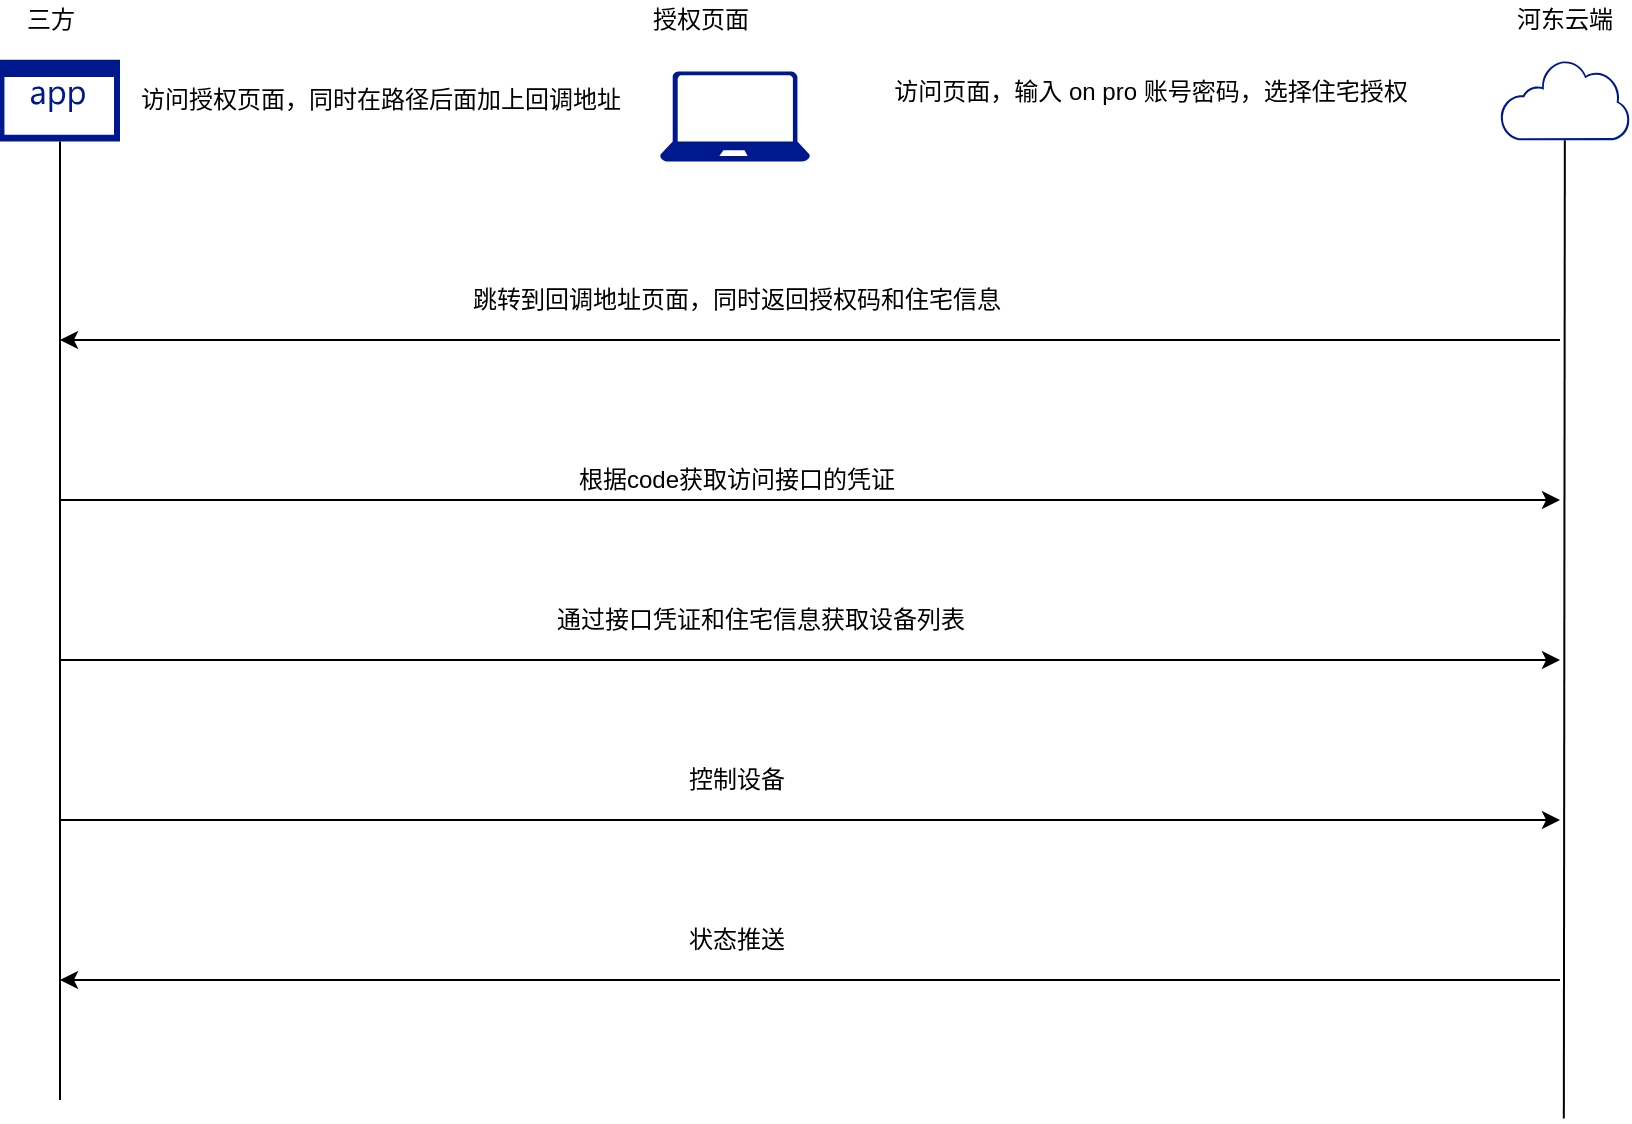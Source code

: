 <mxfile version="17.2.4" type="github">
  <diagram name="Page-1" id="aaaa8250-4180-3840-79b5-4cada1eebb92">
    <mxGraphModel dx="946" dy="562" grid="1" gridSize="10" guides="1" tooltips="1" connect="1" arrows="1" fold="1" page="1" pageScale="1" pageWidth="850" pageHeight="1100" background="none" math="0" shadow="0">
      <root>
        <mxCell id="0" />
        <mxCell id="1" parent="0" />
        <mxCell id="B52o-jHETOvUlBoRqFKK-1" value="" style="sketch=0;aspect=fixed;pointerEvents=1;shadow=0;dashed=0;html=1;strokeColor=none;labelPosition=center;verticalLabelPosition=bottom;verticalAlign=top;align=center;fillColor=#00188D;shape=mxgraph.mscae.enterprise.application" vertex="1" parent="1">
          <mxGeometry x="190" y="99.9" width="60" height="40.8" as="geometry" />
        </mxCell>
        <mxCell id="B52o-jHETOvUlBoRqFKK-2" value="" style="sketch=0;aspect=fixed;pointerEvents=1;shadow=0;dashed=0;html=1;strokeColor=none;labelPosition=center;verticalLabelPosition=bottom;verticalAlign=top;align=center;fillColor=#00188D;shape=mxgraph.mscae.enterprise.internet_hollow" vertex="1" parent="1">
          <mxGeometry x="940" y="99.9" width="64.84" height="40.2" as="geometry" />
        </mxCell>
        <mxCell id="B52o-jHETOvUlBoRqFKK-3" value="河东云端" style="text;html=1;align=center;verticalAlign=middle;resizable=0;points=[];autosize=1;strokeColor=none;fillColor=none;" vertex="1" parent="1">
          <mxGeometry x="942.42" y="70" width="60" height="20" as="geometry" />
        </mxCell>
        <mxCell id="B52o-jHETOvUlBoRqFKK-4" value="三方" style="text;html=1;align=center;verticalAlign=middle;resizable=0;points=[];autosize=1;strokeColor=none;fillColor=none;" vertex="1" parent="1">
          <mxGeometry x="195" y="70" width="40" height="20" as="geometry" />
        </mxCell>
        <mxCell id="B52o-jHETOvUlBoRqFKK-6" value="访问授权页面，同时在路径后面加上回调地址" style="text;html=1;align=center;verticalAlign=middle;resizable=0;points=[];autosize=1;strokeColor=none;fillColor=none;" vertex="1" parent="1">
          <mxGeometry x="250" y="110" width="260" height="20" as="geometry" />
        </mxCell>
        <mxCell id="B52o-jHETOvUlBoRqFKK-7" value="" style="sketch=0;aspect=fixed;pointerEvents=1;shadow=0;dashed=0;html=1;strokeColor=none;labelPosition=center;verticalLabelPosition=bottom;verticalAlign=top;align=center;fillColor=#00188D;shape=mxgraph.azure.laptop" vertex="1" parent="1">
          <mxGeometry x="520" y="105.8" width="75" height="45" as="geometry" />
        </mxCell>
        <mxCell id="B52o-jHETOvUlBoRqFKK-10" value="访问页面，输入 on pro 账号密码，选择住宅授权" style="text;html=1;align=center;verticalAlign=middle;resizable=0;points=[];autosize=1;strokeColor=none;fillColor=none;" vertex="1" parent="1">
          <mxGeometry x="630" y="105.8" width="270" height="20" as="geometry" />
        </mxCell>
        <mxCell id="B52o-jHETOvUlBoRqFKK-11" value="跳转到回调地址页面，同时返回授权码和住宅信息" style="text;html=1;align=center;verticalAlign=middle;resizable=0;points=[];autosize=1;strokeColor=none;fillColor=none;" vertex="1" parent="1">
          <mxGeometry x="417.5" y="210" width="280" height="20" as="geometry" />
        </mxCell>
        <mxCell id="B52o-jHETOvUlBoRqFKK-12" value="根据code获取访问接口的凭证" style="text;html=1;align=center;verticalAlign=middle;resizable=0;points=[];autosize=1;strokeColor=none;fillColor=none;" vertex="1" parent="1">
          <mxGeometry x="472.5" y="300" width="170" height="20" as="geometry" />
        </mxCell>
        <mxCell id="B52o-jHETOvUlBoRqFKK-14" value="通过接口凭证和住宅信息获取设备列表" style="text;html=1;align=center;verticalAlign=middle;resizable=0;points=[];autosize=1;strokeColor=none;fillColor=none;" vertex="1" parent="1">
          <mxGeometry x="460" y="370" width="220" height="20" as="geometry" />
        </mxCell>
        <mxCell id="B52o-jHETOvUlBoRqFKK-15" value="授权页面" style="text;html=1;align=center;verticalAlign=middle;resizable=0;points=[];autosize=1;strokeColor=none;fillColor=none;" vertex="1" parent="1">
          <mxGeometry x="510" y="70" width="60" height="20" as="geometry" />
        </mxCell>
        <mxCell id="B52o-jHETOvUlBoRqFKK-16" value="控制设备" style="text;html=1;align=center;verticalAlign=middle;resizable=0;points=[];autosize=1;strokeColor=none;fillColor=none;" vertex="1" parent="1">
          <mxGeometry x="527.5" y="450" width="60" height="20" as="geometry" />
        </mxCell>
        <mxCell id="B52o-jHETOvUlBoRqFKK-17" value="状态推送" style="text;html=1;align=center;verticalAlign=middle;resizable=0;points=[];autosize=1;strokeColor=none;fillColor=none;" vertex="1" parent="1">
          <mxGeometry x="527.5" y="530" width="60" height="20" as="geometry" />
        </mxCell>
        <mxCell id="B52o-jHETOvUlBoRqFKK-20" value="" style="endArrow=classic;html=1;rounded=0;" edge="1" parent="1">
          <mxGeometry width="50" height="50" relative="1" as="geometry">
            <mxPoint x="970" y="240" as="sourcePoint" />
            <mxPoint x="220" y="240" as="targetPoint" />
          </mxGeometry>
        </mxCell>
        <mxCell id="B52o-jHETOvUlBoRqFKK-21" value="" style="endArrow=classic;html=1;rounded=0;" edge="1" parent="1">
          <mxGeometry width="50" height="50" relative="1" as="geometry">
            <mxPoint x="220" y="320" as="sourcePoint" />
            <mxPoint x="970" y="320" as="targetPoint" />
          </mxGeometry>
        </mxCell>
        <mxCell id="B52o-jHETOvUlBoRqFKK-22" value="" style="endArrow=classic;html=1;rounded=0;" edge="1" parent="1">
          <mxGeometry width="50" height="50" relative="1" as="geometry">
            <mxPoint x="220" y="400" as="sourcePoint" />
            <mxPoint x="970" y="400" as="targetPoint" />
          </mxGeometry>
        </mxCell>
        <mxCell id="B52o-jHETOvUlBoRqFKK-23" value="" style="endArrow=classic;html=1;rounded=0;" edge="1" parent="1">
          <mxGeometry width="50" height="50" relative="1" as="geometry">
            <mxPoint x="220" y="480" as="sourcePoint" />
            <mxPoint x="970" y="480" as="targetPoint" />
          </mxGeometry>
        </mxCell>
        <mxCell id="B52o-jHETOvUlBoRqFKK-24" value="" style="endArrow=classic;html=1;rounded=0;" edge="1" parent="1">
          <mxGeometry width="50" height="50" relative="1" as="geometry">
            <mxPoint x="970" y="560" as="sourcePoint" />
            <mxPoint x="220" y="560" as="targetPoint" />
          </mxGeometry>
        </mxCell>
        <mxCell id="B52o-jHETOvUlBoRqFKK-28" value="" style="endArrow=none;html=1;rounded=0;entryX=0.5;entryY=1;entryDx=0;entryDy=0;entryPerimeter=0;" edge="1" parent="1" target="B52o-jHETOvUlBoRqFKK-1">
          <mxGeometry width="50" height="50" relative="1" as="geometry">
            <mxPoint x="220" y="620" as="sourcePoint" />
            <mxPoint x="200" y="230" as="targetPoint" />
          </mxGeometry>
        </mxCell>
        <mxCell id="B52o-jHETOvUlBoRqFKK-29" value="" style="endArrow=none;html=1;rounded=0;entryX=0.5;entryY=1;entryDx=0;entryDy=0;entryPerimeter=0;" edge="1" parent="1" target="B52o-jHETOvUlBoRqFKK-2">
          <mxGeometry width="50" height="50" relative="1" as="geometry">
            <mxPoint x="971.92" y="629.3" as="sourcePoint" />
            <mxPoint x="971.92" y="150.0" as="targetPoint" />
          </mxGeometry>
        </mxCell>
      </root>
    </mxGraphModel>
  </diagram>
</mxfile>

